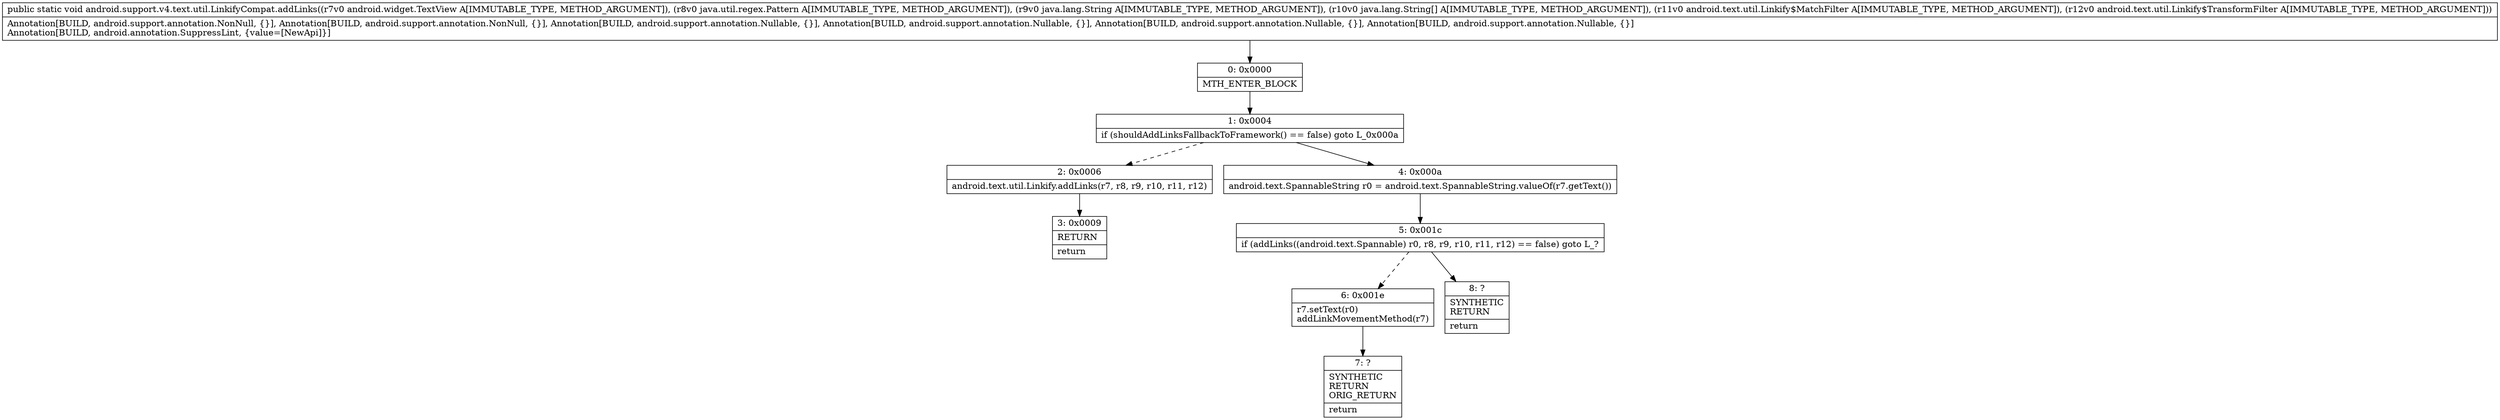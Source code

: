 digraph "CFG forandroid.support.v4.text.util.LinkifyCompat.addLinks(Landroid\/widget\/TextView;Ljava\/util\/regex\/Pattern;Ljava\/lang\/String;[Ljava\/lang\/String;Landroid\/text\/util\/Linkify$MatchFilter;Landroid\/text\/util\/Linkify$TransformFilter;)V" {
Node_0 [shape=record,label="{0\:\ 0x0000|MTH_ENTER_BLOCK\l}"];
Node_1 [shape=record,label="{1\:\ 0x0004|if (shouldAddLinksFallbackToFramework() == false) goto L_0x000a\l}"];
Node_2 [shape=record,label="{2\:\ 0x0006|android.text.util.Linkify.addLinks(r7, r8, r9, r10, r11, r12)\l}"];
Node_3 [shape=record,label="{3\:\ 0x0009|RETURN\l|return\l}"];
Node_4 [shape=record,label="{4\:\ 0x000a|android.text.SpannableString r0 = android.text.SpannableString.valueOf(r7.getText())\l}"];
Node_5 [shape=record,label="{5\:\ 0x001c|if (addLinks((android.text.Spannable) r0, r8, r9, r10, r11, r12) == false) goto L_?\l}"];
Node_6 [shape=record,label="{6\:\ 0x001e|r7.setText(r0)\laddLinkMovementMethod(r7)\l}"];
Node_7 [shape=record,label="{7\:\ ?|SYNTHETIC\lRETURN\lORIG_RETURN\l|return\l}"];
Node_8 [shape=record,label="{8\:\ ?|SYNTHETIC\lRETURN\l|return\l}"];
MethodNode[shape=record,label="{public static void android.support.v4.text.util.LinkifyCompat.addLinks((r7v0 android.widget.TextView A[IMMUTABLE_TYPE, METHOD_ARGUMENT]), (r8v0 java.util.regex.Pattern A[IMMUTABLE_TYPE, METHOD_ARGUMENT]), (r9v0 java.lang.String A[IMMUTABLE_TYPE, METHOD_ARGUMENT]), (r10v0 java.lang.String[] A[IMMUTABLE_TYPE, METHOD_ARGUMENT]), (r11v0 android.text.util.Linkify$MatchFilter A[IMMUTABLE_TYPE, METHOD_ARGUMENT]), (r12v0 android.text.util.Linkify$TransformFilter A[IMMUTABLE_TYPE, METHOD_ARGUMENT]))  | Annotation[BUILD, android.support.annotation.NonNull, \{\}], Annotation[BUILD, android.support.annotation.NonNull, \{\}], Annotation[BUILD, android.support.annotation.Nullable, \{\}], Annotation[BUILD, android.support.annotation.Nullable, \{\}], Annotation[BUILD, android.support.annotation.Nullable, \{\}], Annotation[BUILD, android.support.annotation.Nullable, \{\}]\lAnnotation[BUILD, android.annotation.SuppressLint, \{value=[NewApi]\}]\l}"];
MethodNode -> Node_0;
Node_0 -> Node_1;
Node_1 -> Node_2[style=dashed];
Node_1 -> Node_4;
Node_2 -> Node_3;
Node_4 -> Node_5;
Node_5 -> Node_6[style=dashed];
Node_5 -> Node_8;
Node_6 -> Node_7;
}

